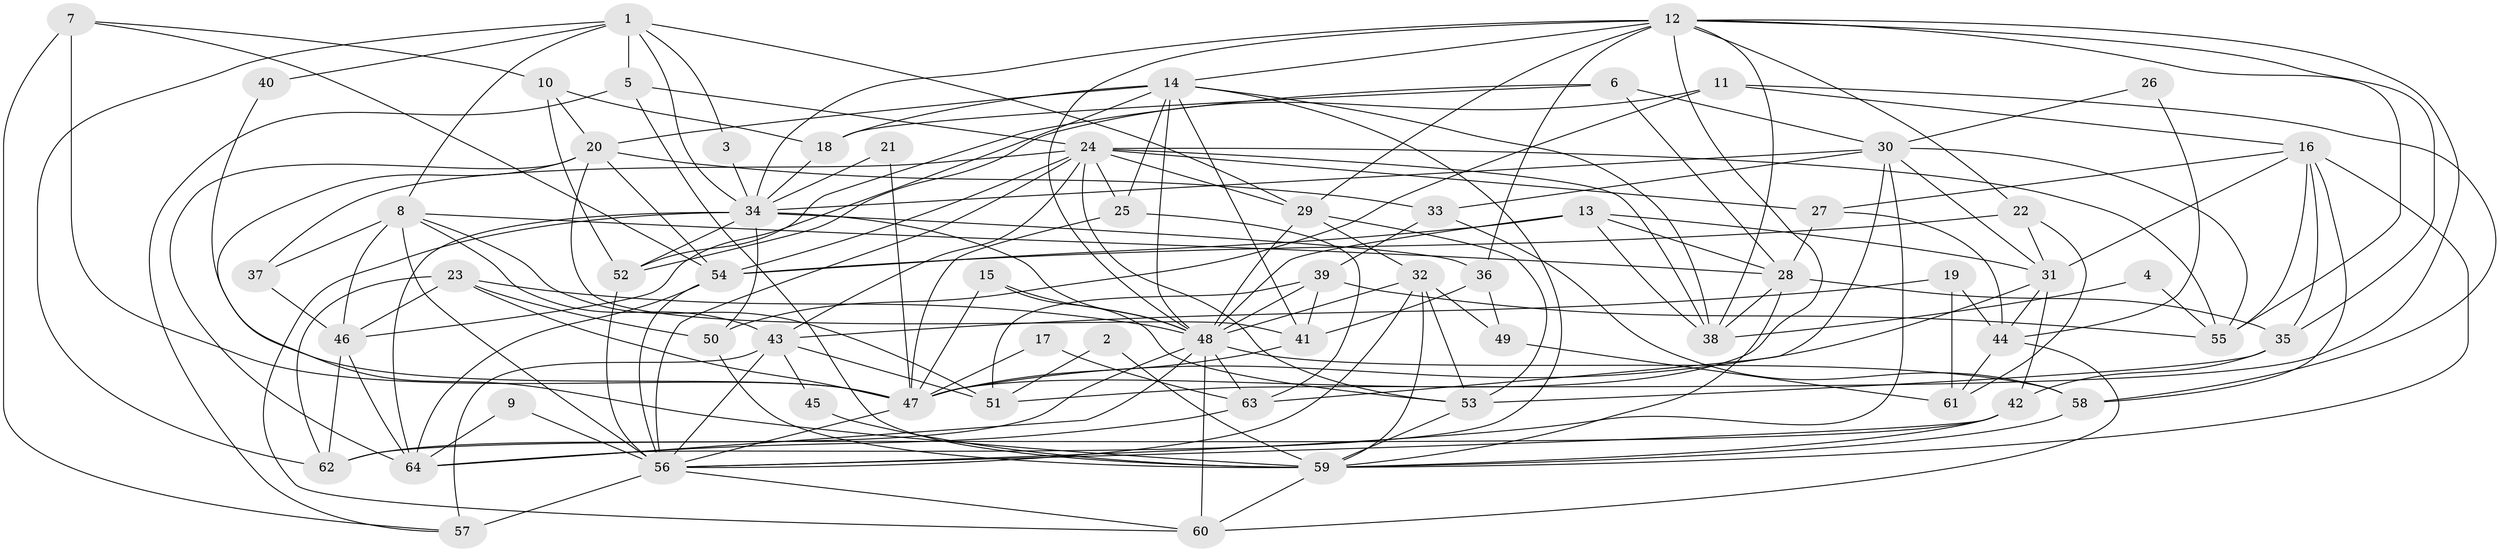 // original degree distribution, {5: 0.1732283464566929, 4: 0.25984251968503935, 3: 0.28346456692913385, 9: 0.007874015748031496, 2: 0.14173228346456693, 6: 0.07086614173228346, 7: 0.03937007874015748, 8: 0.023622047244094488}
// Generated by graph-tools (version 1.1) at 2025/50/03/09/25 03:50:14]
// undirected, 64 vertices, 176 edges
graph export_dot {
graph [start="1"]
  node [color=gray90,style=filled];
  1;
  2;
  3;
  4;
  5;
  6;
  7;
  8;
  9;
  10;
  11;
  12;
  13;
  14;
  15;
  16;
  17;
  18;
  19;
  20;
  21;
  22;
  23;
  24;
  25;
  26;
  27;
  28;
  29;
  30;
  31;
  32;
  33;
  34;
  35;
  36;
  37;
  38;
  39;
  40;
  41;
  42;
  43;
  44;
  45;
  46;
  47;
  48;
  49;
  50;
  51;
  52;
  53;
  54;
  55;
  56;
  57;
  58;
  59;
  60;
  61;
  62;
  63;
  64;
  1 -- 3 [weight=1.0];
  1 -- 5 [weight=1.0];
  1 -- 8 [weight=1.0];
  1 -- 29 [weight=1.0];
  1 -- 34 [weight=1.0];
  1 -- 40 [weight=1.0];
  1 -- 62 [weight=1.0];
  2 -- 51 [weight=1.0];
  2 -- 59 [weight=1.0];
  3 -- 34 [weight=1.0];
  4 -- 38 [weight=1.0];
  4 -- 55 [weight=1.0];
  5 -- 24 [weight=1.0];
  5 -- 57 [weight=1.0];
  5 -- 59 [weight=1.0];
  6 -- 18 [weight=1.0];
  6 -- 28 [weight=1.0];
  6 -- 30 [weight=1.0];
  6 -- 52 [weight=1.0];
  7 -- 10 [weight=1.0];
  7 -- 47 [weight=2.0];
  7 -- 54 [weight=1.0];
  7 -- 57 [weight=1.0];
  8 -- 28 [weight=1.0];
  8 -- 37 [weight=2.0];
  8 -- 43 [weight=1.0];
  8 -- 46 [weight=1.0];
  8 -- 51 [weight=1.0];
  8 -- 56 [weight=1.0];
  9 -- 56 [weight=1.0];
  9 -- 64 [weight=1.0];
  10 -- 18 [weight=1.0];
  10 -- 20 [weight=1.0];
  10 -- 52 [weight=1.0];
  11 -- 16 [weight=1.0];
  11 -- 50 [weight=1.0];
  11 -- 52 [weight=1.0];
  11 -- 58 [weight=1.0];
  12 -- 14 [weight=1.0];
  12 -- 22 [weight=1.0];
  12 -- 29 [weight=1.0];
  12 -- 34 [weight=1.0];
  12 -- 35 [weight=1.0];
  12 -- 36 [weight=1.0];
  12 -- 38 [weight=1.0];
  12 -- 47 [weight=1.0];
  12 -- 48 [weight=1.0];
  12 -- 51 [weight=1.0];
  12 -- 55 [weight=1.0];
  13 -- 28 [weight=1.0];
  13 -- 31 [weight=1.0];
  13 -- 38 [weight=1.0];
  13 -- 48 [weight=1.0];
  13 -- 54 [weight=1.0];
  14 -- 18 [weight=1.0];
  14 -- 20 [weight=1.0];
  14 -- 25 [weight=1.0];
  14 -- 38 [weight=1.0];
  14 -- 41 [weight=1.0];
  14 -- 46 [weight=1.0];
  14 -- 48 [weight=1.0];
  14 -- 64 [weight=1.0];
  15 -- 47 [weight=1.0];
  15 -- 48 [weight=1.0];
  15 -- 53 [weight=1.0];
  16 -- 27 [weight=1.0];
  16 -- 31 [weight=1.0];
  16 -- 35 [weight=1.0];
  16 -- 55 [weight=1.0];
  16 -- 58 [weight=1.0];
  16 -- 59 [weight=1.0];
  17 -- 47 [weight=1.0];
  17 -- 63 [weight=1.0];
  18 -- 34 [weight=1.0];
  19 -- 43 [weight=1.0];
  19 -- 44 [weight=1.0];
  19 -- 61 [weight=1.0];
  20 -- 33 [weight=1.0];
  20 -- 41 [weight=1.0];
  20 -- 54 [weight=1.0];
  20 -- 59 [weight=1.0];
  20 -- 64 [weight=1.0];
  21 -- 34 [weight=1.0];
  21 -- 47 [weight=1.0];
  22 -- 31 [weight=1.0];
  22 -- 54 [weight=1.0];
  22 -- 61 [weight=1.0];
  23 -- 46 [weight=1.0];
  23 -- 47 [weight=1.0];
  23 -- 48 [weight=1.0];
  23 -- 50 [weight=1.0];
  23 -- 62 [weight=1.0];
  24 -- 25 [weight=1.0];
  24 -- 27 [weight=1.0];
  24 -- 29 [weight=1.0];
  24 -- 37 [weight=1.0];
  24 -- 38 [weight=1.0];
  24 -- 43 [weight=1.0];
  24 -- 53 [weight=1.0];
  24 -- 54 [weight=1.0];
  24 -- 55 [weight=1.0];
  24 -- 56 [weight=1.0];
  25 -- 47 [weight=1.0];
  25 -- 63 [weight=1.0];
  26 -- 30 [weight=1.0];
  26 -- 44 [weight=1.0];
  27 -- 28 [weight=1.0];
  27 -- 44 [weight=1.0];
  28 -- 35 [weight=1.0];
  28 -- 38 [weight=1.0];
  28 -- 59 [weight=1.0];
  29 -- 32 [weight=2.0];
  29 -- 48 [weight=2.0];
  29 -- 53 [weight=1.0];
  30 -- 31 [weight=1.0];
  30 -- 33 [weight=1.0];
  30 -- 34 [weight=1.0];
  30 -- 55 [weight=1.0];
  30 -- 56 [weight=1.0];
  30 -- 63 [weight=1.0];
  31 -- 42 [weight=1.0];
  31 -- 44 [weight=1.0];
  31 -- 47 [weight=2.0];
  32 -- 48 [weight=1.0];
  32 -- 49 [weight=1.0];
  32 -- 53 [weight=1.0];
  32 -- 56 [weight=1.0];
  32 -- 59 [weight=1.0];
  33 -- 39 [weight=1.0];
  33 -- 58 [weight=1.0];
  34 -- 36 [weight=1.0];
  34 -- 48 [weight=1.0];
  34 -- 50 [weight=2.0];
  34 -- 52 [weight=1.0];
  34 -- 60 [weight=1.0];
  34 -- 64 [weight=1.0];
  35 -- 42 [weight=1.0];
  35 -- 53 [weight=1.0];
  36 -- 41 [weight=1.0];
  36 -- 49 [weight=1.0];
  37 -- 46 [weight=1.0];
  39 -- 41 [weight=1.0];
  39 -- 48 [weight=2.0];
  39 -- 51 [weight=1.0];
  39 -- 55 [weight=1.0];
  40 -- 47 [weight=1.0];
  41 -- 47 [weight=1.0];
  42 -- 56 [weight=1.0];
  42 -- 59 [weight=1.0];
  42 -- 62 [weight=1.0];
  43 -- 45 [weight=1.0];
  43 -- 51 [weight=1.0];
  43 -- 56 [weight=1.0];
  43 -- 57 [weight=1.0];
  44 -- 60 [weight=1.0];
  44 -- 61 [weight=1.0];
  45 -- 59 [weight=1.0];
  46 -- 62 [weight=1.0];
  46 -- 64 [weight=1.0];
  47 -- 56 [weight=1.0];
  48 -- 58 [weight=1.0];
  48 -- 60 [weight=1.0];
  48 -- 62 [weight=1.0];
  48 -- 63 [weight=1.0];
  48 -- 64 [weight=1.0];
  49 -- 61 [weight=1.0];
  50 -- 59 [weight=1.0];
  52 -- 56 [weight=1.0];
  53 -- 59 [weight=1.0];
  54 -- 56 [weight=1.0];
  54 -- 64 [weight=1.0];
  56 -- 57 [weight=2.0];
  56 -- 60 [weight=1.0];
  58 -- 59 [weight=1.0];
  59 -- 60 [weight=1.0];
  63 -- 64 [weight=1.0];
}
